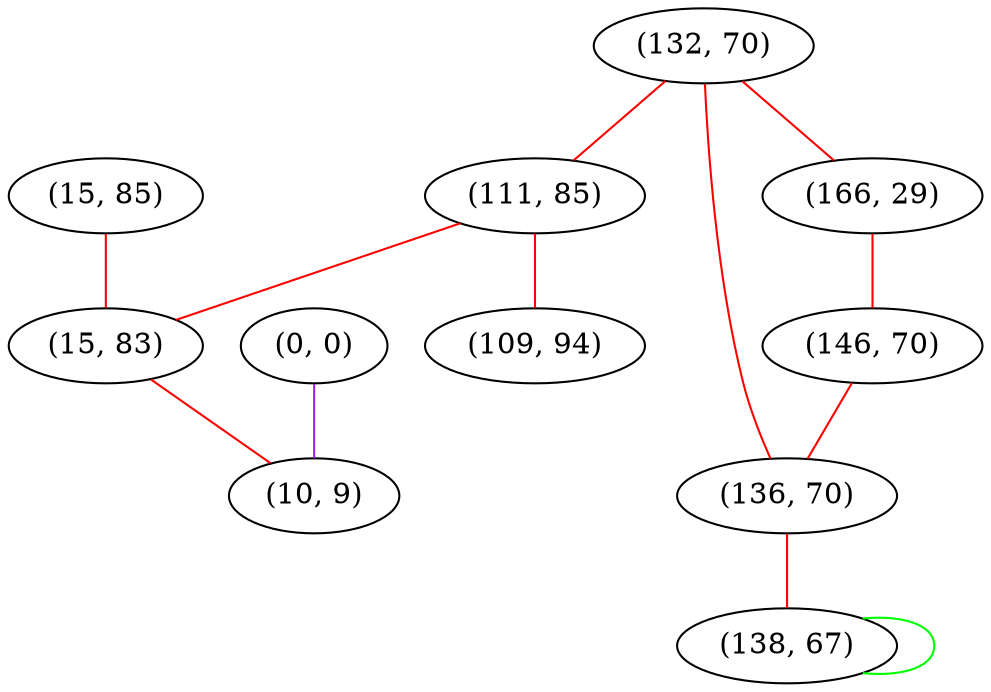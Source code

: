 graph "" {
"(15, 85)";
"(132, 70)";
"(166, 29)";
"(111, 85)";
"(0, 0)";
"(146, 70)";
"(136, 70)";
"(109, 94)";
"(15, 83)";
"(138, 67)";
"(10, 9)";
"(15, 85)" -- "(15, 83)"  [color=red, key=0, weight=1];
"(132, 70)" -- "(136, 70)"  [color=red, key=0, weight=1];
"(132, 70)" -- "(111, 85)"  [color=red, key=0, weight=1];
"(132, 70)" -- "(166, 29)"  [color=red, key=0, weight=1];
"(166, 29)" -- "(146, 70)"  [color=red, key=0, weight=1];
"(111, 85)" -- "(109, 94)"  [color=red, key=0, weight=1];
"(111, 85)" -- "(15, 83)"  [color=red, key=0, weight=1];
"(0, 0)" -- "(10, 9)"  [color=purple, key=0, weight=4];
"(146, 70)" -- "(136, 70)"  [color=red, key=0, weight=1];
"(136, 70)" -- "(138, 67)"  [color=red, key=0, weight=1];
"(15, 83)" -- "(10, 9)"  [color=red, key=0, weight=1];
"(138, 67)" -- "(138, 67)"  [color=green, key=0, weight=2];
}
